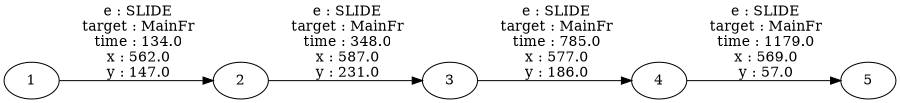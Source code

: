 digraph {
size="6,6"rankdir="LR"
1->2[label=" e : SLIDE\n target : MainFr\n time : 134.0\n x : 562.0\n y : 147.0"];2->3[label=" e : SLIDE\n target : MainFr\n time : 348.0\n x : 587.0\n y : 231.0"];3->4[label=" e : SLIDE\n target : MainFr\n time : 785.0\n x : 577.0\n y : 186.0"];4->5[label=" e : SLIDE\n target : MainFr\n time : 1179.0\n x : 569.0\n y : 57.0"];}